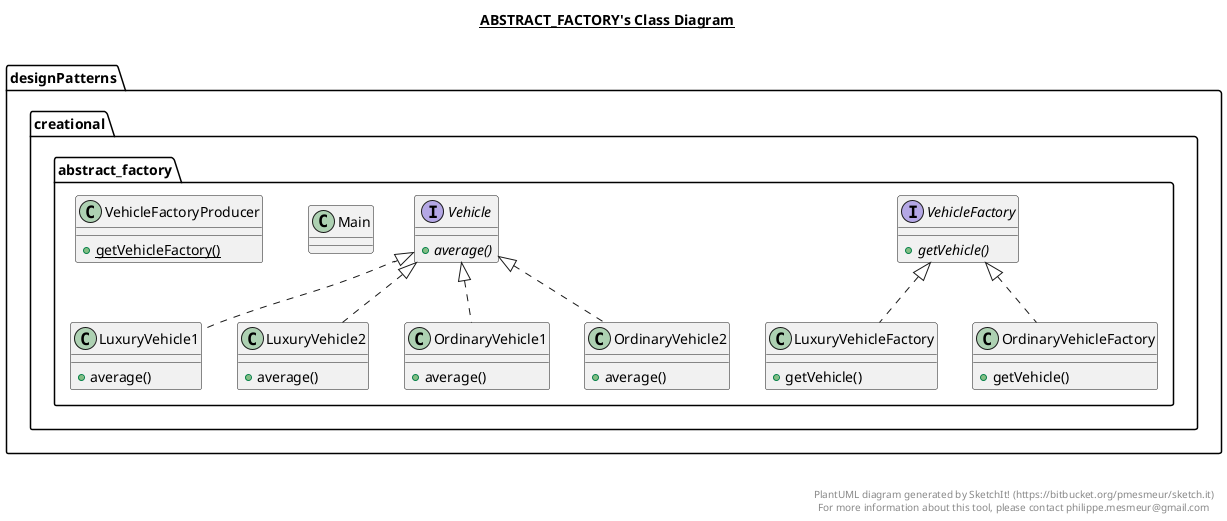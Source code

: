 @startuml

title __ABSTRACT_FACTORY's Class Diagram__\n

  namespace designPatterns.creational.abstract_factory {
    class designPatterns.creational.abstract_factory.LuxuryVehicle1 {
        + average()
    }
  }
  

  namespace designPatterns.creational.abstract_factory {
    class designPatterns.creational.abstract_factory.LuxuryVehicle2 {
        + average()
    }
  }
  

  namespace designPatterns.creational.abstract_factory {
    class designPatterns.creational.abstract_factory.LuxuryVehicleFactory {
        + getVehicle()
    }
  }
  

  namespace designPatterns.creational.abstract_factory {
    class designPatterns.creational.abstract_factory.Main {
    }
  }
  

  namespace designPatterns.creational.abstract_factory {
    class designPatterns.creational.abstract_factory.OrdinaryVehicle1 {
        + average()
    }
  }
  

  namespace designPatterns.creational.abstract_factory {
    class designPatterns.creational.abstract_factory.OrdinaryVehicle2 {
        + average()
    }
  }
  

  namespace designPatterns.creational.abstract_factory {
    class designPatterns.creational.abstract_factory.OrdinaryVehicleFactory {
        + getVehicle()
    }
  }
  

  namespace designPatterns.creational.abstract_factory {
    interface designPatterns.creational.abstract_factory.Vehicle {
        {abstract} + average()
    }
  }
  

  namespace designPatterns.creational.abstract_factory {
    interface designPatterns.creational.abstract_factory.VehicleFactory {
        {abstract} + getVehicle()
    }
  }
  

  namespace designPatterns.creational.abstract_factory {
    class designPatterns.creational.abstract_factory.VehicleFactoryProducer {
        {static} + getVehicleFactory()
    }
  }
  

  designPatterns.creational.abstract_factory.LuxuryVehicle1 .up.|> designPatterns.creational.abstract_factory.Vehicle
  designPatterns.creational.abstract_factory.LuxuryVehicle2 .up.|> designPatterns.creational.abstract_factory.Vehicle
  designPatterns.creational.abstract_factory.LuxuryVehicleFactory .up.|> designPatterns.creational.abstract_factory.VehicleFactory
  designPatterns.creational.abstract_factory.OrdinaryVehicle1 .up.|> designPatterns.creational.abstract_factory.Vehicle
  designPatterns.creational.abstract_factory.OrdinaryVehicle2 .up.|> designPatterns.creational.abstract_factory.Vehicle
  designPatterns.creational.abstract_factory.OrdinaryVehicleFactory .up.|> designPatterns.creational.abstract_factory.VehicleFactory


right footer


PlantUML diagram generated by SketchIt! (https://bitbucket.org/pmesmeur/sketch.it)
For more information about this tool, please contact philippe.mesmeur@gmail.com
endfooter

@enduml
